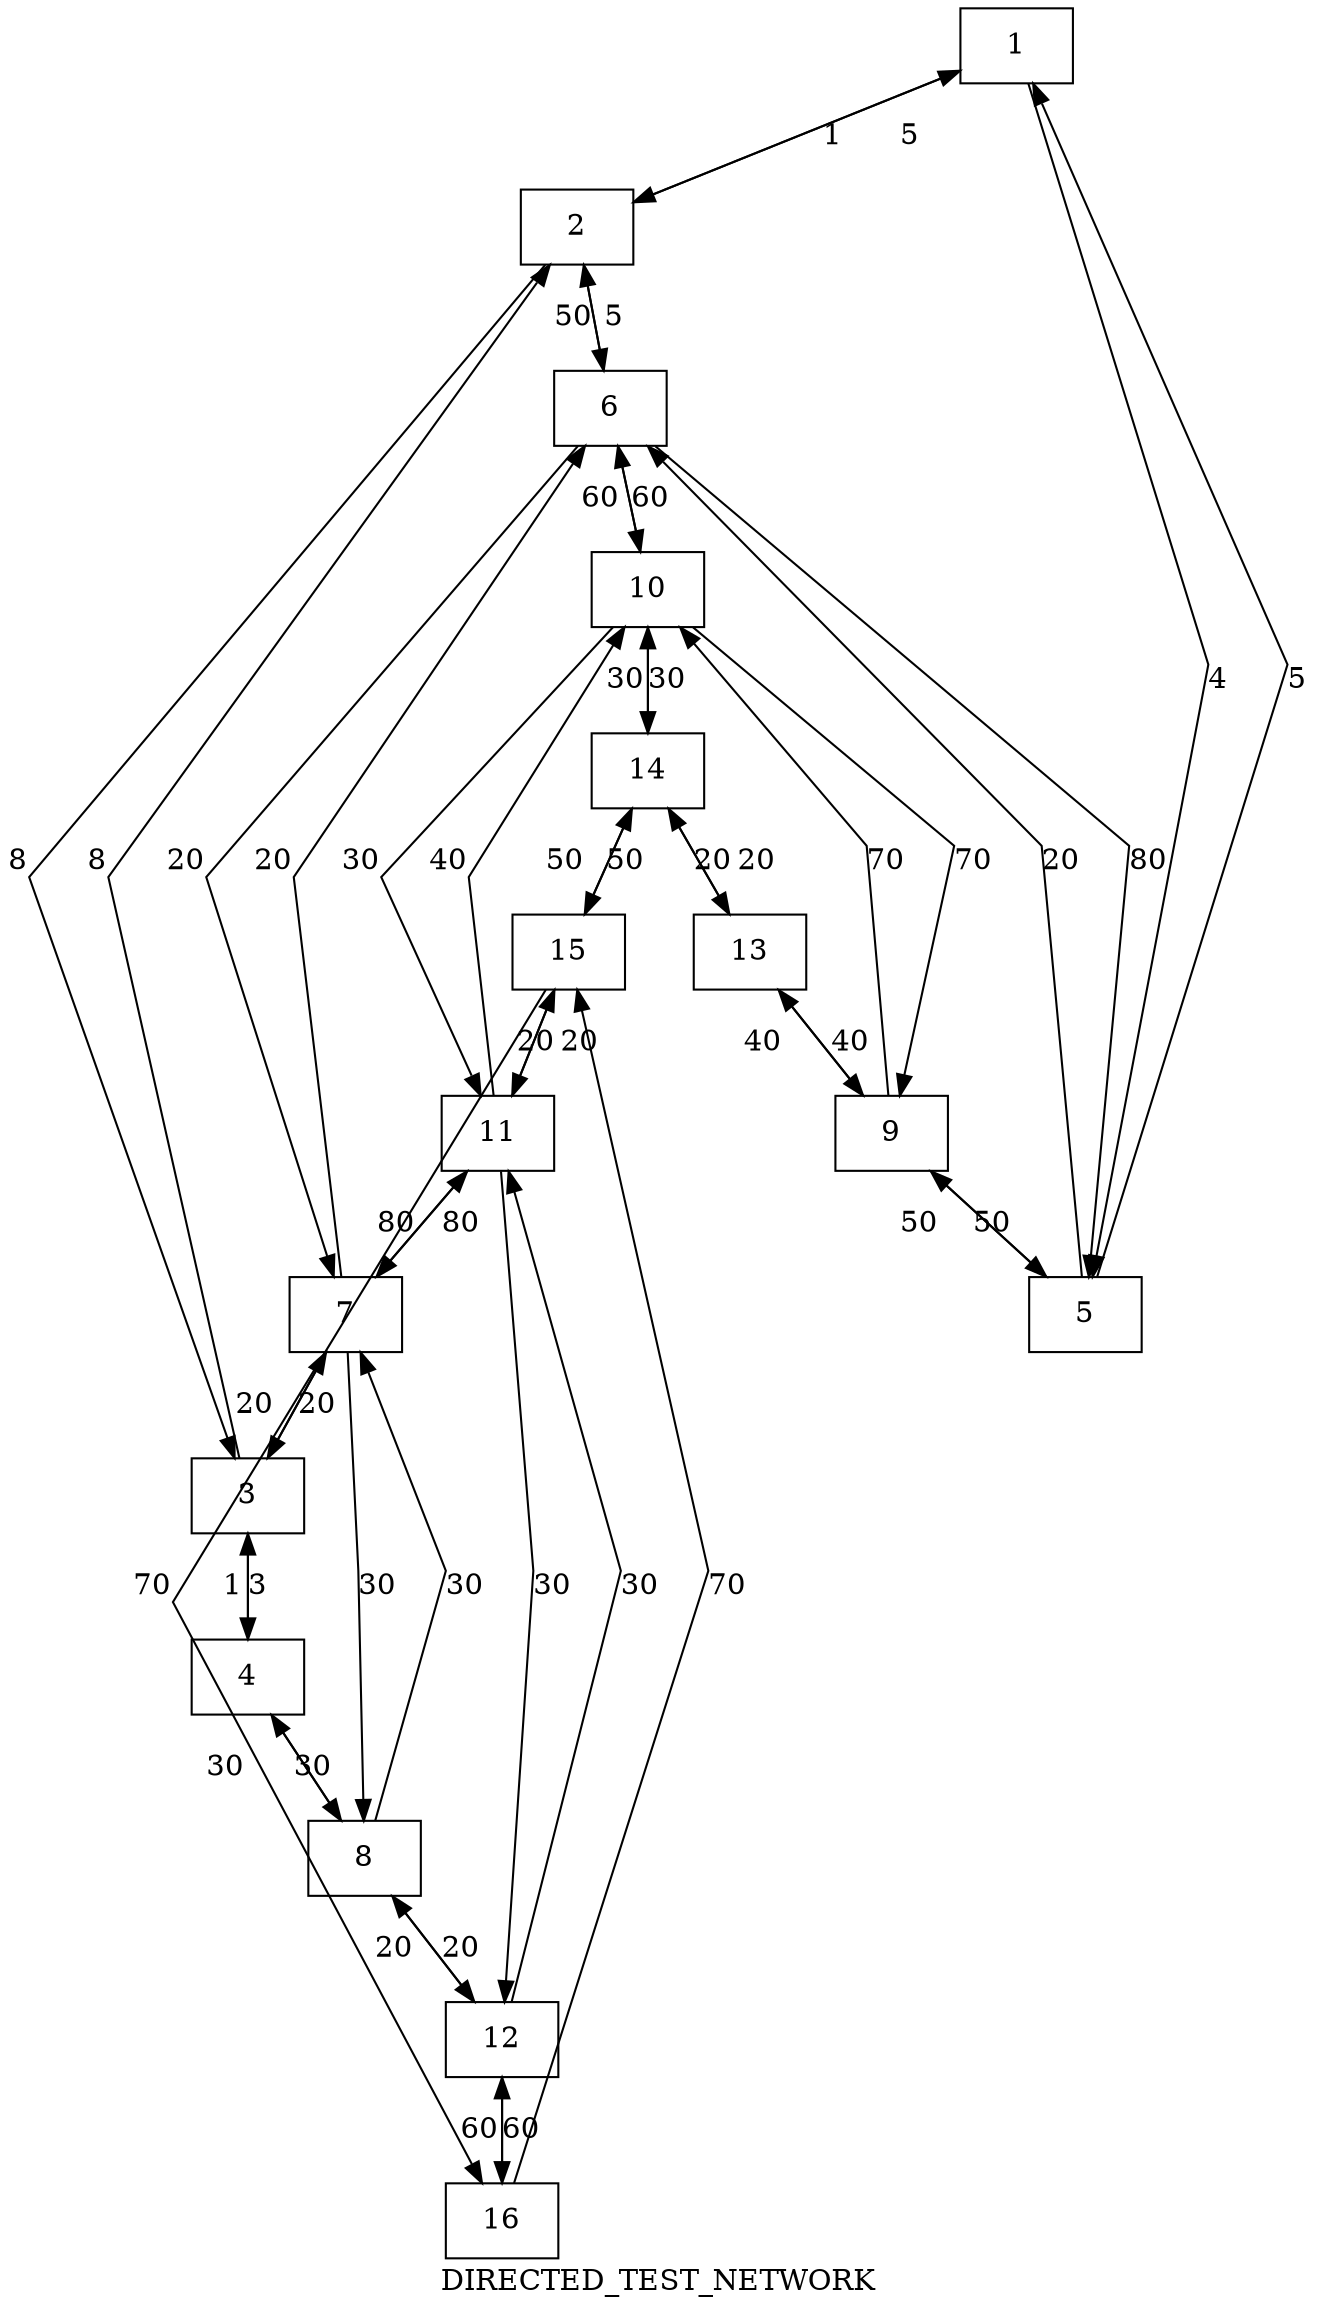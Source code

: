 digraph Test {

	/*compound=true*/
	node [shape=box];
	edge [len=2];
	/*Instantiation of nodes, required to successfully calling .get_node_list() 		(pydot) */
	1[]; 2[]; 3[]; 4[]; 5[]; 6[]; 7[]; 8[];	9[]; 10[]; 11[]; 12[]; 13[]; 14[];
	15[]; 16[];
	overlap = scale;
	splines = false;
	label = DIRECTED_TEST_NETWORK;
	//orientation = portrait;

	1 -> 2	[label=1,throughput=16,latency=4,delay=3,bandwidth = 10];
	2 -> 1	[label=5,throughput=16,latency=4,delay=3,bandwidth = 10];
	1 -> 5	[label=4,throughput=12,latency=3,delay=2,bandwidth = 20];
	5 -> 1	[label=5,throughput=12,latency=3,delay=2,bandwidth = 20];
	2 -> 3	[label=8,throughput=10,latency=2,delay=4,bandwidth = 20];
	3 -> 2	[label=8,throughput=10,latency=2,delay=4,bandwidth = 20];
	2 -> 6	[label=5,throughput=9,latency=5,delay=1,bandwidth = 20];
	6 -> 2	[label=50,throughput=9,latency=5,delay=1,bandwidth = 20];
	3 -> 4	[label=1,throughput=11,latency=6,delay=2,bandwidth = 20];
	4 -> 3	[label=3,throughput=11,latency=6,delay=2,bandwidth = 20];
	3 -> 7	[label=20,throughput=14,latency=8,delay=3,bandwidth = 20];
	7 -> 3	[label=20,throughput=14,latency=8,delay=3,bandwidth = 20];
	4 -> 8	[label=30,throughput=16,latency=9,delay=2,bandwidth = 20];
	8 -> 4	[label=30,throughput=16,latency=9,delay=2,bandwidth = 20];
	5 -> 6	[label=20,throughput=17,latency=3,delay=1,bandwidth = 20];
	6 -> 5	[label=80,throughput=17,latency=3,delay=1,bandwidth = 20];
	5 -> 9	[label=50,throughput=20,latency=10,delay=5,bandwidth = 10];
	9 -> 5	[label=50,throughput=20,latency=10,delay=5,bandwidth = 10];
	6 -> 7	[label=20,throughput=30,latency=3,delay=4,bandwidth = 20];
	7 -> 6	[label=20,throughput=30,latency=3,delay=4,bandwidth = 20];
	6 -> 10	[label=60,throughput=15,latency=1,delay=2,bandwidth = 20];
	10 -> 6	[label=60,throughput=15,latency=1,delay=2,bandwidth = 20];
	7 -> 8	[label=30,throughput=15,latency=2,delay=3,bandwidth = 20];
	8 -> 7	[label=30,throughput=15,latency=2,delay=3,bandwidth = 20];
	7 -> 11	[label=80,throughput=18,latency=4,delay=1,bandwidth = 20];
	11 -> 7	[label=80,throughput=18,latency=4,delay=1,bandwidth = 20];
	8 -> 12	[label=20,throughput=19,latency=5,delay=4,bandwidth = 10];
	12 -> 8	[label=20,throughput=19,latency=5,delay=4,bandwidth = 10];
	9 -> 10	[label=70,throughput=17,latency=8,delay=1,bandwidth = 20];
	10 -> 9	[label=70,throughput=17,latency=8,delay=1,bandwidth = 20];
	9 -> 13	[label=40,throughput=22,latency=8,delay=2,bandwidth = 10];
	13 -> 9	[label=40,throughput=22,latency=8,delay=2,bandwidth = 10];
	10 -> 11[label=30,throughput=23,latency=9,delay=2,bandwidth = 20];
	11 -> 10[label=40,throughput=23,latency=9,delay=2,bandwidth = 20];
	10 -> 14[label=30,throughput=31,latency=3,delay=3,bandwidth = 20];
	14 -> 10[label=30,throughput=31,latency=3,delay=3,bandwidth = 20];
	11 -> 12[label=30,throughput=36,latency=2,delay=5,bandwidth = 20];
	12 -> 11[label=30,throughput=36,latency=2,delay=5,bandwidth = 20];
	11 -> 15[label=20,throughput=22,latency=5,delay=1,bandwidth = 10];
	15 -> 11[label=20,throughput=22,latency=5,delay=1,bandwidth = 10];
	12 -> 16[label=60,throughput=12,latency=9,delay=4,bandwidth = 20];
	16 -> 12[label=60,throughput=12,latency=9,delay=4,bandwidth = 20];
	13 -> 14[label=20,throughput=27,latency=10,delay=2,bandwidth = 20];
	14 -> 13[label=20,throughput=27,latency=10,delay=2,bandwidth = 20];
	14 -> 15[label=50,throughput=26,latency=1,delay=1,bandwidth = 20];
	15 -> 14[label=50,throughput=26,latency=1,delay=1,bandwidth = 20];
	15 -> 16[label=70,throughput=14,latency=1,delay=3,bandwidth = 20];
	16 -> 15[label=70,throughput=14,latency=1,delay=3,bandwidth = 20];

}

